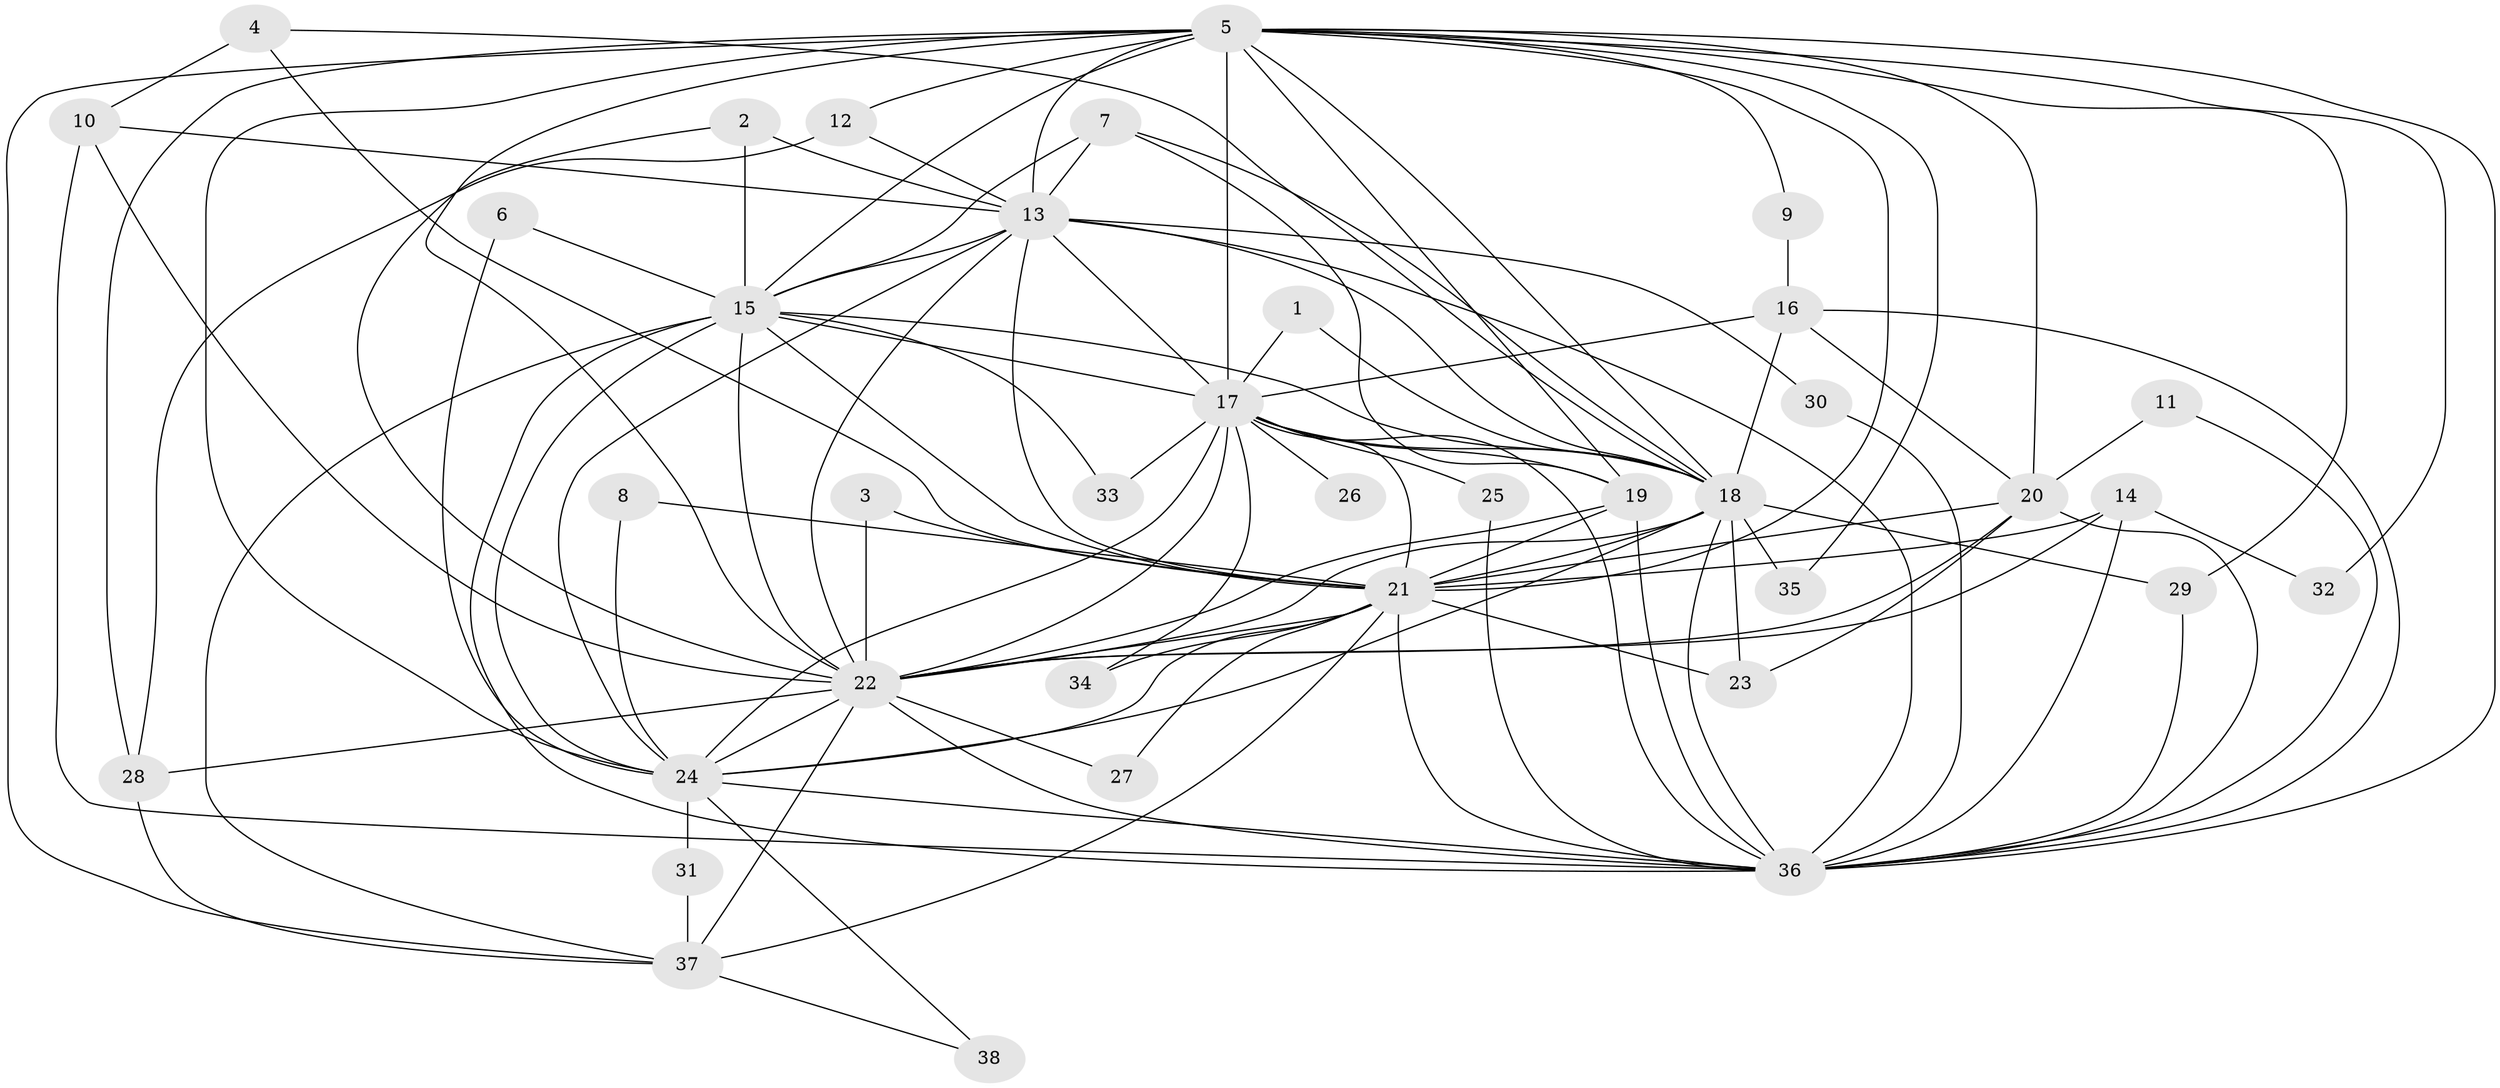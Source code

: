 // original degree distribution, {16: 0.02631578947368421, 15: 0.013157894736842105, 19: 0.039473684210526314, 21: 0.013157894736842105, 17: 0.02631578947368421, 22: 0.013157894736842105, 3: 0.19736842105263158, 4: 0.09210526315789473, 2: 0.5394736842105263, 6: 0.013157894736842105, 5: 0.013157894736842105, 7: 0.013157894736842105}
// Generated by graph-tools (version 1.1) at 2025/25/03/09/25 03:25:50]
// undirected, 38 vertices, 112 edges
graph export_dot {
graph [start="1"]
  node [color=gray90,style=filled];
  1;
  2;
  3;
  4;
  5;
  6;
  7;
  8;
  9;
  10;
  11;
  12;
  13;
  14;
  15;
  16;
  17;
  18;
  19;
  20;
  21;
  22;
  23;
  24;
  25;
  26;
  27;
  28;
  29;
  30;
  31;
  32;
  33;
  34;
  35;
  36;
  37;
  38;
  1 -- 17 [weight=1.0];
  1 -- 18 [weight=1.0];
  2 -- 13 [weight=1.0];
  2 -- 15 [weight=1.0];
  2 -- 22 [weight=1.0];
  3 -- 21 [weight=1.0];
  3 -- 22 [weight=1.0];
  4 -- 10 [weight=1.0];
  4 -- 18 [weight=1.0];
  4 -- 21 [weight=1.0];
  5 -- 9 [weight=1.0];
  5 -- 12 [weight=1.0];
  5 -- 13 [weight=2.0];
  5 -- 15 [weight=3.0];
  5 -- 17 [weight=4.0];
  5 -- 18 [weight=2.0];
  5 -- 19 [weight=1.0];
  5 -- 20 [weight=1.0];
  5 -- 21 [weight=2.0];
  5 -- 22 [weight=2.0];
  5 -- 24 [weight=2.0];
  5 -- 28 [weight=1.0];
  5 -- 29 [weight=1.0];
  5 -- 32 [weight=1.0];
  5 -- 35 [weight=1.0];
  5 -- 36 [weight=4.0];
  5 -- 37 [weight=1.0];
  6 -- 15 [weight=1.0];
  6 -- 24 [weight=2.0];
  7 -- 13 [weight=1.0];
  7 -- 15 [weight=1.0];
  7 -- 18 [weight=1.0];
  7 -- 19 [weight=1.0];
  8 -- 21 [weight=1.0];
  8 -- 24 [weight=1.0];
  9 -- 16 [weight=1.0];
  10 -- 13 [weight=1.0];
  10 -- 22 [weight=1.0];
  10 -- 36 [weight=1.0];
  11 -- 20 [weight=1.0];
  11 -- 36 [weight=1.0];
  12 -- 13 [weight=1.0];
  12 -- 28 [weight=1.0];
  13 -- 15 [weight=2.0];
  13 -- 17 [weight=2.0];
  13 -- 18 [weight=1.0];
  13 -- 21 [weight=1.0];
  13 -- 22 [weight=1.0];
  13 -- 24 [weight=1.0];
  13 -- 30 [weight=1.0];
  13 -- 36 [weight=1.0];
  14 -- 21 [weight=1.0];
  14 -- 22 [weight=1.0];
  14 -- 32 [weight=1.0];
  14 -- 36 [weight=1.0];
  15 -- 17 [weight=1.0];
  15 -- 18 [weight=1.0];
  15 -- 21 [weight=1.0];
  15 -- 22 [weight=2.0];
  15 -- 24 [weight=1.0];
  15 -- 33 [weight=1.0];
  15 -- 36 [weight=1.0];
  15 -- 37 [weight=1.0];
  16 -- 17 [weight=1.0];
  16 -- 18 [weight=1.0];
  16 -- 20 [weight=1.0];
  16 -- 36 [weight=1.0];
  17 -- 18 [weight=2.0];
  17 -- 19 [weight=1.0];
  17 -- 21 [weight=1.0];
  17 -- 22 [weight=2.0];
  17 -- 24 [weight=1.0];
  17 -- 25 [weight=2.0];
  17 -- 26 [weight=1.0];
  17 -- 33 [weight=1.0];
  17 -- 34 [weight=1.0];
  17 -- 36 [weight=1.0];
  18 -- 21 [weight=1.0];
  18 -- 22 [weight=2.0];
  18 -- 23 [weight=1.0];
  18 -- 24 [weight=3.0];
  18 -- 29 [weight=1.0];
  18 -- 35 [weight=1.0];
  18 -- 36 [weight=2.0];
  19 -- 21 [weight=1.0];
  19 -- 22 [weight=1.0];
  19 -- 36 [weight=1.0];
  20 -- 21 [weight=1.0];
  20 -- 22 [weight=1.0];
  20 -- 23 [weight=1.0];
  20 -- 36 [weight=1.0];
  21 -- 22 [weight=1.0];
  21 -- 23 [weight=1.0];
  21 -- 24 [weight=1.0];
  21 -- 27 [weight=1.0];
  21 -- 34 [weight=1.0];
  21 -- 36 [weight=1.0];
  21 -- 37 [weight=1.0];
  22 -- 24 [weight=1.0];
  22 -- 27 [weight=1.0];
  22 -- 28 [weight=1.0];
  22 -- 36 [weight=1.0];
  22 -- 37 [weight=1.0];
  24 -- 31 [weight=1.0];
  24 -- 36 [weight=2.0];
  24 -- 38 [weight=1.0];
  25 -- 36 [weight=1.0];
  28 -- 37 [weight=1.0];
  29 -- 36 [weight=1.0];
  30 -- 36 [weight=1.0];
  31 -- 37 [weight=1.0];
  37 -- 38 [weight=1.0];
}
